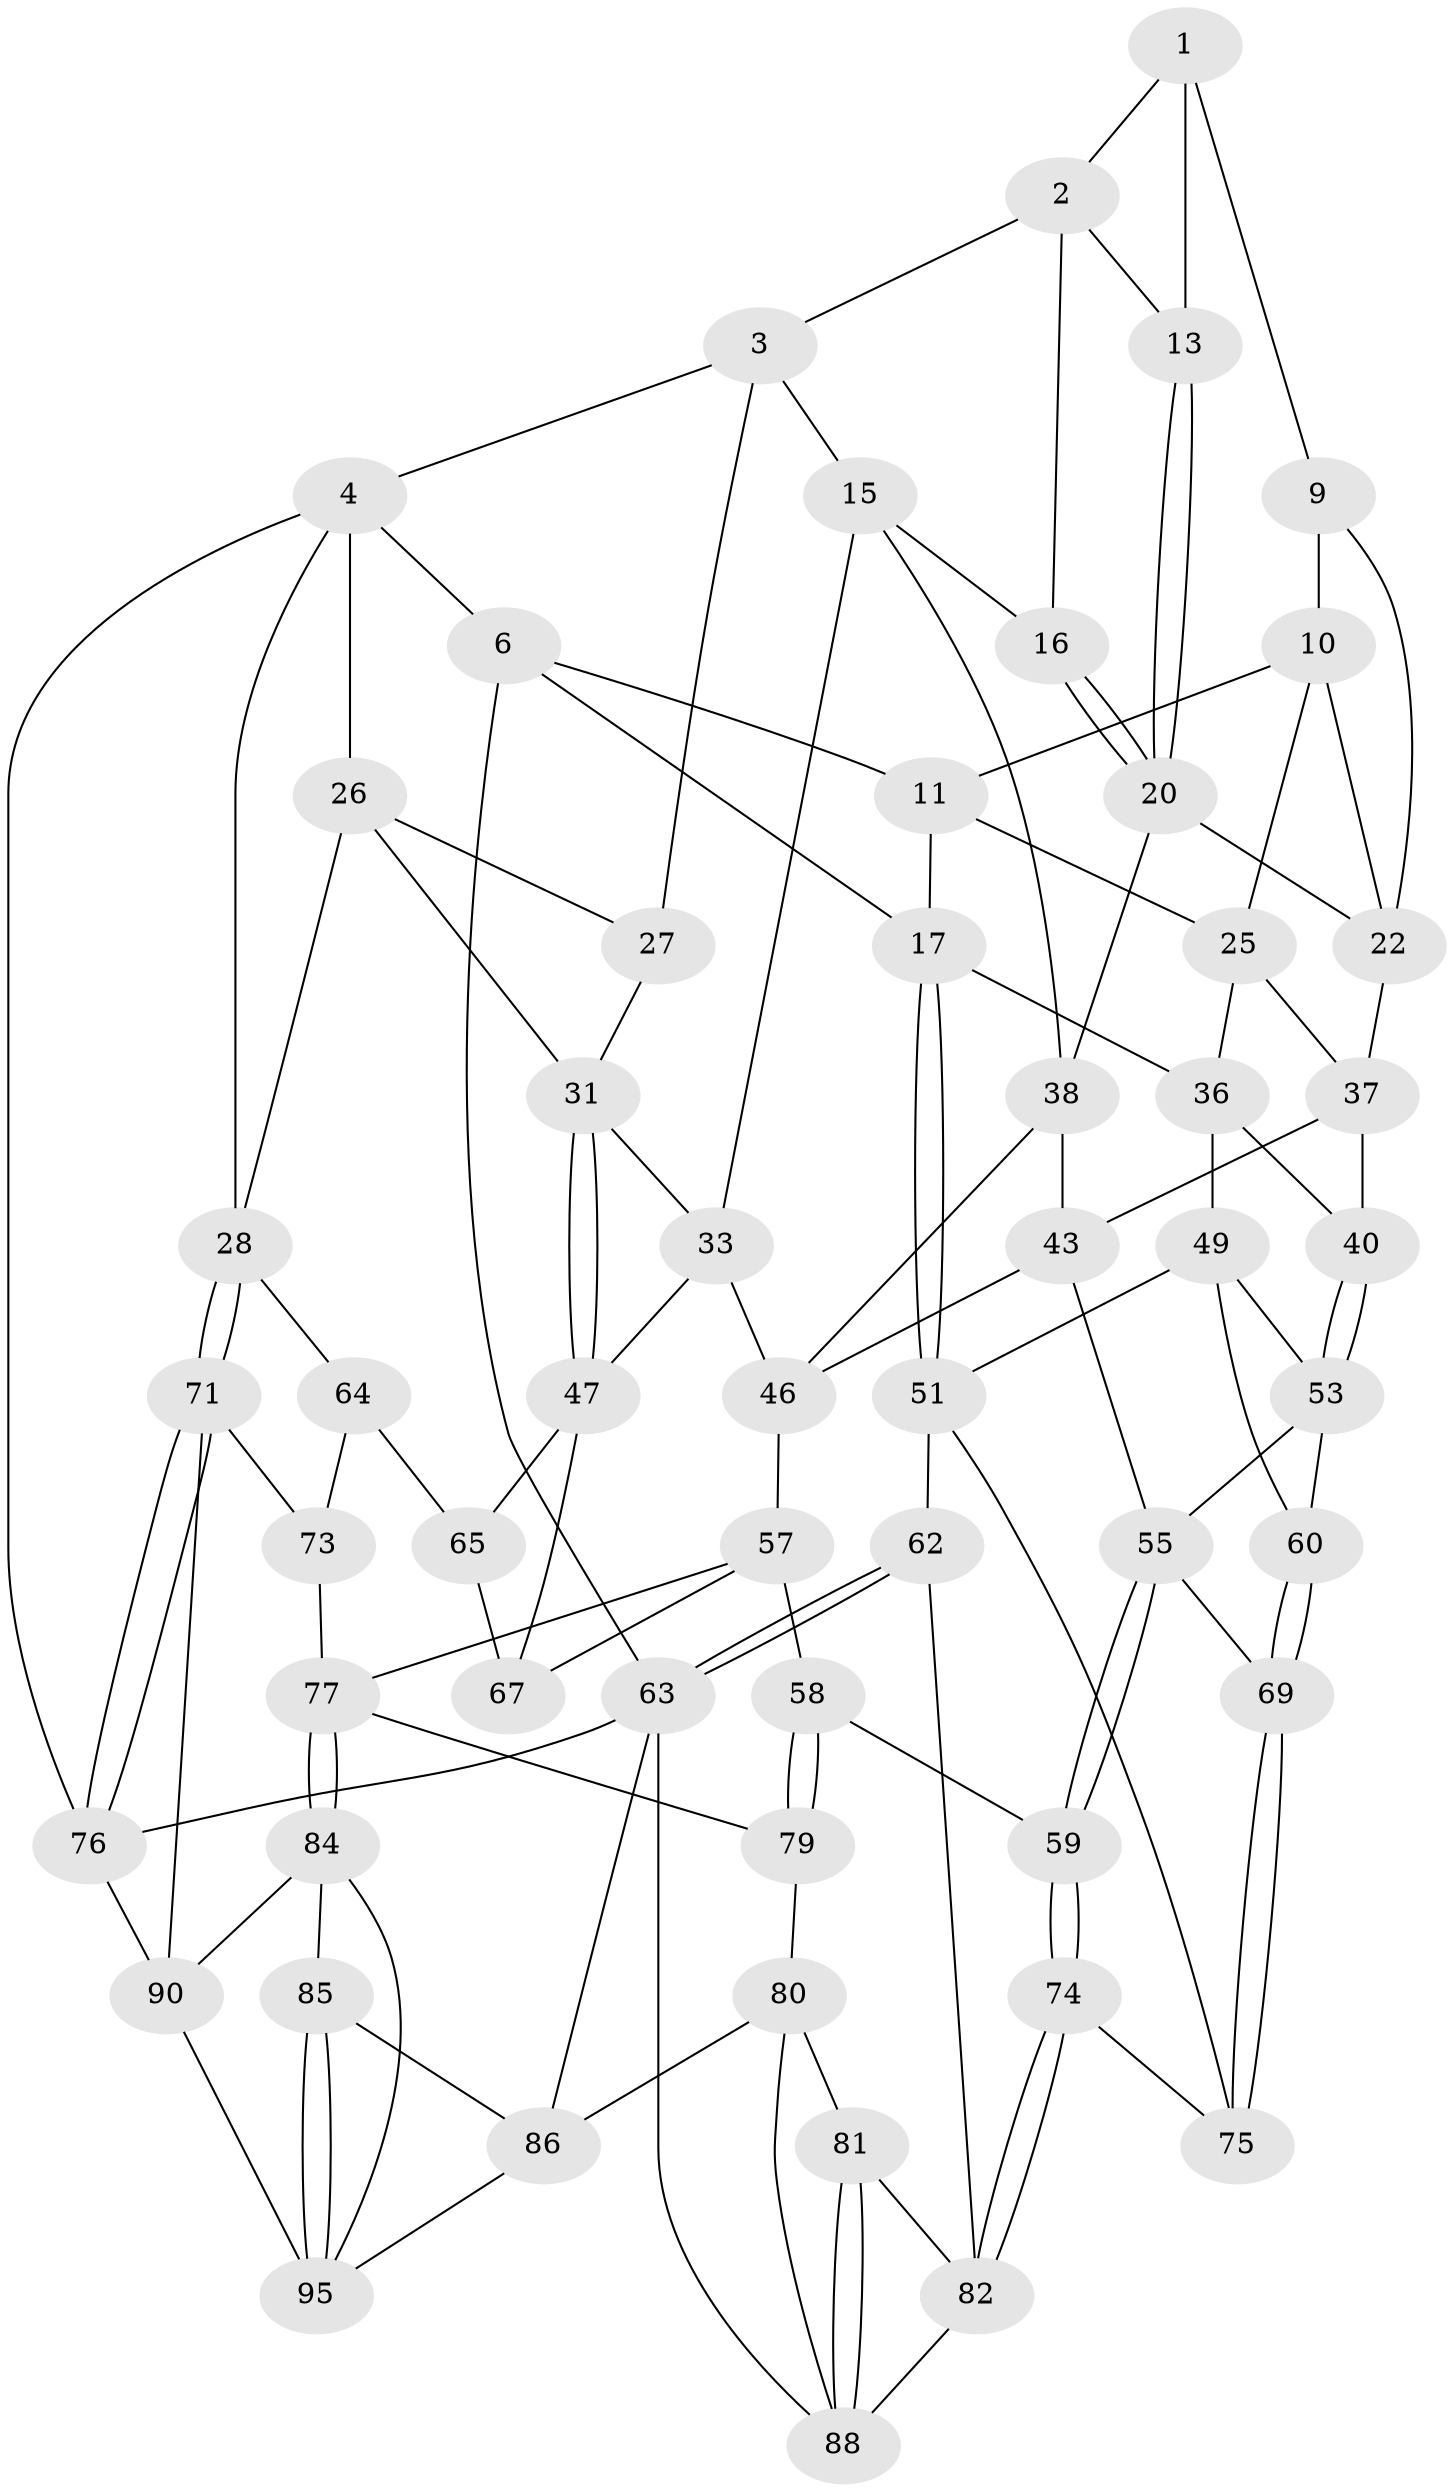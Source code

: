 // original degree distribution, {3: 0.020833333333333332, 4: 0.22916666666666666, 5: 0.5416666666666666, 6: 0.20833333333333334}
// Generated by graph-tools (version 1.1) at 2025/42/03/06/25 10:42:32]
// undirected, 57 vertices, 122 edges
graph export_dot {
graph [start="1"]
  node [color=gray90,style=filled];
  1 [pos="+0.3099545705927085+0",super="+8"];
  2 [pos="+0.4269000791937273+0",super="+12"];
  3 [pos="+0.531730016955734+0",super="+14"];
  4 [pos="+1+0",super="+5"];
  6 [pos="+0+0",super="+7"];
  9 [pos="+0.3230458942357597+0.10229473485981912"];
  10 [pos="+0.3125838881369842+0.10193371068401705",super="+24"];
  11 [pos="+0.2524458050255629+0",super="+19"];
  13 [pos="+0.41586909128196614+0.07398916951252837"];
  15 [pos="+0.6115521246587007+0.13762715331585762",super="+34"];
  16 [pos="+0.5611489159027317+0.1439551711000009"];
  17 [pos="+0+0",super="+18"];
  20 [pos="+0.46622769139867415+0.18968212491009973",super="+21"];
  22 [pos="+0.37971400659723636+0.20552743562400377",super="+23"];
  25 [pos="+0.23859896998507107+0.14111385267932464",super="+35"];
  26 [pos="+0.8754369579075516+0",super="+30"];
  27 [pos="+0.8251886767132207+0.033045617267216255"];
  28 [pos="+1+0.3360478252984389",super="+29"];
  31 [pos="+0.91318815015377+0.2897022986492728",super="+32"];
  33 [pos="+0.6887032023341566+0.2507927869302262",super="+45"];
  36 [pos="+0.14216840051127763+0.25171683140774676",super="+41"];
  37 [pos="+0.27144217954284006+0.24680734496082227",super="+39"];
  38 [pos="+0.4569155166525777+0.27710060871470416",super="+42"];
  40 [pos="+0.2677326422678718+0.36145735913905735"];
  43 [pos="+0.42121543832231084+0.33155041181712364",super="+44"];
  46 [pos="+0.5487703797560854+0.3321037012726745",super="+52"];
  47 [pos="+0.7808594238631709+0.35931385154740425",super="+48"];
  49 [pos="+0.11993549909804074+0.31279263922857153",super="+50"];
  51 [pos="+0+0.3593723062640069",super="+61"];
  53 [pos="+0.25731228745015444+0.42289865482753397",super="+54"];
  55 [pos="+0.32285538247818635+0.4883590405235021",super="+56"];
  57 [pos="+0.5082434758855847+0.520904405992681",super="+70"];
  58 [pos="+0.3472013865216509+0.5290879410461231"];
  59 [pos="+0.33193942050910386+0.5199915308739229"];
  60 [pos="+0.11378511085413523+0.5072443657966428"];
  62 [pos="+0+0.7175951762886376"];
  63 [pos="+0+1",super="+93"];
  64 [pos="+0.9236392689310051+0.4295907872840593",super="+68"];
  65 [pos="+0.8378043521496568+0.42540397421406007",super="+66"];
  67 [pos="+0.6845904884736965+0.3906940095516418"];
  69 [pos="+0.11647164557194864+0.5191677964860681"];
  71 [pos="+1+0.7062392260128398",super="+72"];
  73 [pos="+0.8622696616109596+0.6674055530170117"];
  74 [pos="+0.1762534582386641+0.6115616045063546"];
  75 [pos="+0.1113874823781357+0.5607390743187085"];
  76 [pos="+1+1"];
  77 [pos="+0.6174050950256283+0.6698170498675053",super="+78"];
  79 [pos="+0.36043009739275916+0.6172083408137164"];
  80 [pos="+0.3503398745874127+0.7246656396508907",super="+87"];
  81 [pos="+0.23150122967996065+0.7197795549725957"];
  82 [pos="+0.19636985670422513+0.7015078327326155",super="+83"];
  84 [pos="+0.5596538265530925+0.7731378920710825",super="+91"];
  85 [pos="+0.5499412936956796+0.7779464387851351"];
  86 [pos="+0.44447353975775455+0.7841085154515233",super="+92"];
  88 [pos="+0.25720456094187993+0.914723728970934",super="+89"];
  90 [pos="+0.8306324491632732+0.8518260825480146",super="+94"];
  95 [pos="+0.45338685732694906+1",super="+96"];
  1 -- 2;
  1 -- 13;
  1 -- 9;
  2 -- 3;
  2 -- 16;
  2 -- 13;
  3 -- 4;
  3 -- 27;
  3 -- 15;
  4 -- 26;
  4 -- 28;
  4 -- 6;
  4 -- 76;
  6 -- 17;
  6 -- 63;
  6 -- 11;
  9 -- 10;
  9 -- 22;
  10 -- 11;
  10 -- 25;
  10 -- 22;
  11 -- 25;
  11 -- 17;
  13 -- 20;
  13 -- 20;
  15 -- 16;
  15 -- 33;
  15 -- 38;
  16 -- 20;
  16 -- 20;
  17 -- 51;
  17 -- 51;
  17 -- 36;
  20 -- 38;
  20 -- 22;
  22 -- 37;
  25 -- 36;
  25 -- 37;
  26 -- 27;
  26 -- 31;
  26 -- 28;
  27 -- 31;
  28 -- 71;
  28 -- 71;
  28 -- 64;
  31 -- 47;
  31 -- 47;
  31 -- 33;
  33 -- 46;
  33 -- 47;
  36 -- 40;
  36 -- 49;
  37 -- 40;
  37 -- 43;
  38 -- 46;
  38 -- 43;
  40 -- 53;
  40 -- 53;
  43 -- 46;
  43 -- 55;
  46 -- 57;
  47 -- 65;
  47 -- 67;
  49 -- 53;
  49 -- 51;
  49 -- 60;
  51 -- 75;
  51 -- 62;
  53 -- 60;
  53 -- 55;
  55 -- 59;
  55 -- 59;
  55 -- 69;
  57 -- 58;
  57 -- 67;
  57 -- 77;
  58 -- 59;
  58 -- 79;
  58 -- 79;
  59 -- 74;
  59 -- 74;
  60 -- 69;
  60 -- 69;
  62 -- 63;
  62 -- 63;
  62 -- 82;
  63 -- 76;
  63 -- 88;
  63 -- 86;
  64 -- 65 [weight=2];
  64 -- 73;
  65 -- 67;
  69 -- 75;
  69 -- 75;
  71 -- 76;
  71 -- 76;
  71 -- 73;
  71 -- 90;
  73 -- 77;
  74 -- 75;
  74 -- 82;
  74 -- 82;
  76 -- 90;
  77 -- 84;
  77 -- 84;
  77 -- 79;
  79 -- 80;
  80 -- 81;
  80 -- 88;
  80 -- 86;
  81 -- 82;
  81 -- 88;
  81 -- 88;
  82 -- 88;
  84 -- 85;
  84 -- 90;
  84 -- 95;
  85 -- 86;
  85 -- 95;
  85 -- 95;
  86 -- 95;
  90 -- 95;
}
